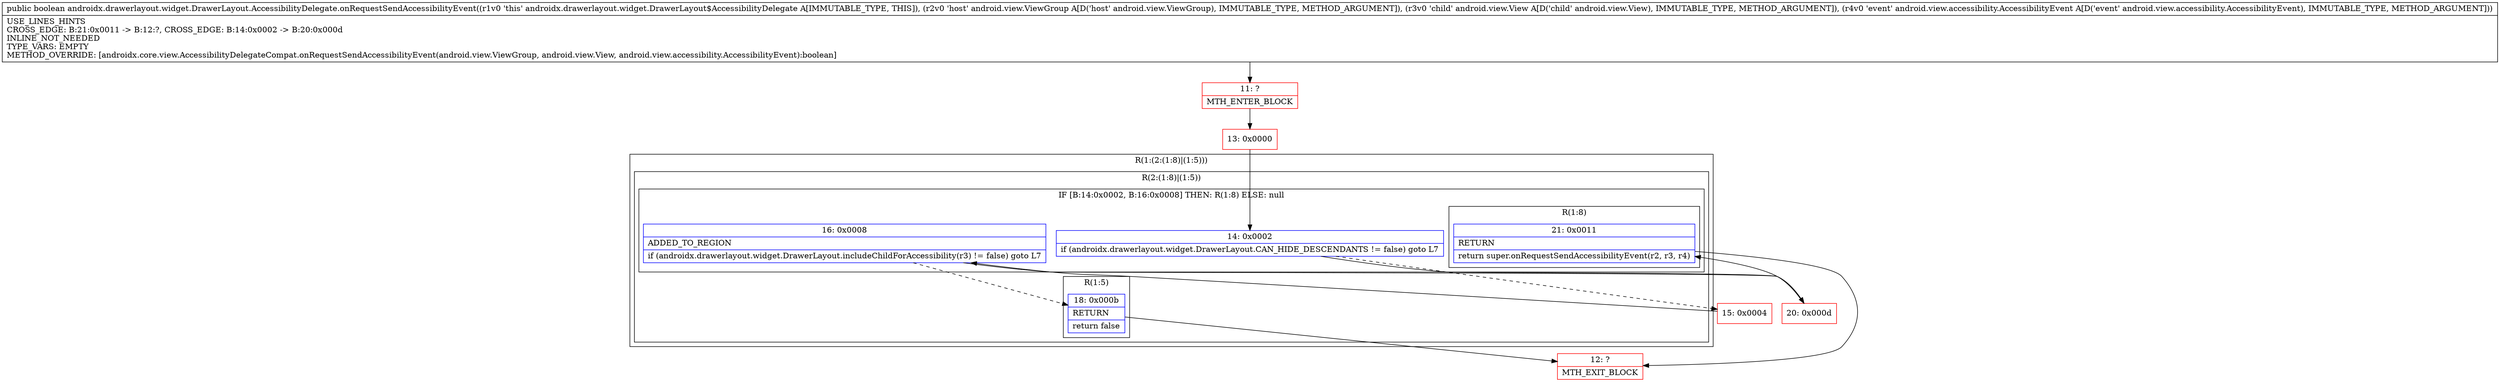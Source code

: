 digraph "CFG forandroidx.drawerlayout.widget.DrawerLayout.AccessibilityDelegate.onRequestSendAccessibilityEvent(Landroid\/view\/ViewGroup;Landroid\/view\/View;Landroid\/view\/accessibility\/AccessibilityEvent;)Z" {
subgraph cluster_Region_722766689 {
label = "R(1:(2:(1:8)|(1:5)))";
node [shape=record,color=blue];
subgraph cluster_Region_921938874 {
label = "R(2:(1:8)|(1:5))";
node [shape=record,color=blue];
subgraph cluster_IfRegion_1931757566 {
label = "IF [B:14:0x0002, B:16:0x0008] THEN: R(1:8) ELSE: null";
node [shape=record,color=blue];
Node_14 [shape=record,label="{14\:\ 0x0002|if (androidx.drawerlayout.widget.DrawerLayout.CAN_HIDE_DESCENDANTS != false) goto L7\l}"];
Node_16 [shape=record,label="{16\:\ 0x0008|ADDED_TO_REGION\l|if (androidx.drawerlayout.widget.DrawerLayout.includeChildForAccessibility(r3) != false) goto L7\l}"];
subgraph cluster_Region_933346886 {
label = "R(1:8)";
node [shape=record,color=blue];
Node_21 [shape=record,label="{21\:\ 0x0011|RETURN\l|return super.onRequestSendAccessibilityEvent(r2, r3, r4)\l}"];
}
}
subgraph cluster_Region_954295376 {
label = "R(1:5)";
node [shape=record,color=blue];
Node_18 [shape=record,label="{18\:\ 0x000b|RETURN\l|return false\l}"];
}
}
}
Node_11 [shape=record,color=red,label="{11\:\ ?|MTH_ENTER_BLOCK\l}"];
Node_13 [shape=record,color=red,label="{13\:\ 0x0000}"];
Node_15 [shape=record,color=red,label="{15\:\ 0x0004}"];
Node_12 [shape=record,color=red,label="{12\:\ ?|MTH_EXIT_BLOCK\l}"];
Node_20 [shape=record,color=red,label="{20\:\ 0x000d}"];
MethodNode[shape=record,label="{public boolean androidx.drawerlayout.widget.DrawerLayout.AccessibilityDelegate.onRequestSendAccessibilityEvent((r1v0 'this' androidx.drawerlayout.widget.DrawerLayout$AccessibilityDelegate A[IMMUTABLE_TYPE, THIS]), (r2v0 'host' android.view.ViewGroup A[D('host' android.view.ViewGroup), IMMUTABLE_TYPE, METHOD_ARGUMENT]), (r3v0 'child' android.view.View A[D('child' android.view.View), IMMUTABLE_TYPE, METHOD_ARGUMENT]), (r4v0 'event' android.view.accessibility.AccessibilityEvent A[D('event' android.view.accessibility.AccessibilityEvent), IMMUTABLE_TYPE, METHOD_ARGUMENT]))  | USE_LINES_HINTS\lCROSS_EDGE: B:21:0x0011 \-\> B:12:?, CROSS_EDGE: B:14:0x0002 \-\> B:20:0x000d\lINLINE_NOT_NEEDED\lTYPE_VARS: EMPTY\lMETHOD_OVERRIDE: [androidx.core.view.AccessibilityDelegateCompat.onRequestSendAccessibilityEvent(android.view.ViewGroup, android.view.View, android.view.accessibility.AccessibilityEvent):boolean]\l}"];
MethodNode -> Node_11;Node_14 -> Node_15[style=dashed];
Node_14 -> Node_20;
Node_16 -> Node_18[style=dashed];
Node_16 -> Node_20;
Node_21 -> Node_12;
Node_18 -> Node_12;
Node_11 -> Node_13;
Node_13 -> Node_14;
Node_15 -> Node_16;
Node_20 -> Node_21;
}

